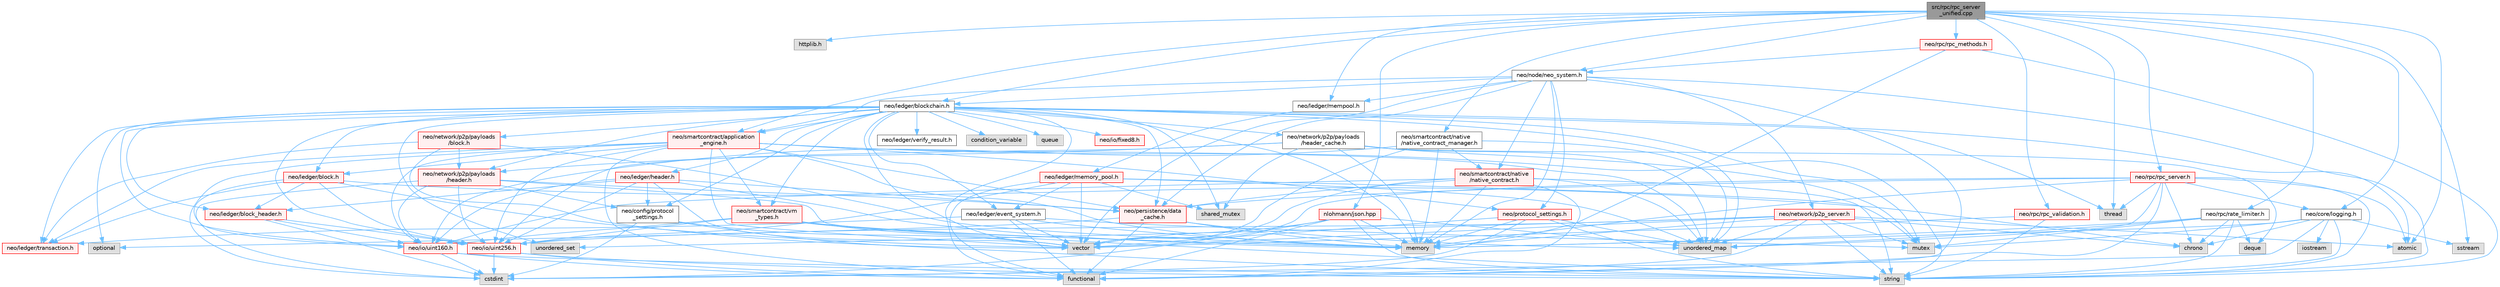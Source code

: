 digraph "src/rpc/rpc_server_unified.cpp"
{
 // LATEX_PDF_SIZE
  bgcolor="transparent";
  edge [fontname=Helvetica,fontsize=10,labelfontname=Helvetica,labelfontsize=10];
  node [fontname=Helvetica,fontsize=10,shape=box,height=0.2,width=0.4];
  Node1 [id="Node000001",label="src/rpc/rpc_server\l_unified.cpp",height=0.2,width=0.4,color="gray40", fillcolor="grey60", style="filled", fontcolor="black",tooltip=" "];
  Node1 -> Node2 [id="edge1_Node000001_Node000002",color="steelblue1",style="solid",tooltip=" "];
  Node2 [id="Node000002",label="httplib.h",height=0.2,width=0.4,color="grey60", fillcolor="#E0E0E0", style="filled",tooltip=" "];
  Node1 -> Node3 [id="edge2_Node000001_Node000003",color="steelblue1",style="solid",tooltip=" "];
  Node3 [id="Node000003",label="neo/core/logging.h",height=0.2,width=0.4,color="grey40", fillcolor="white", style="filled",URL="$core_2logging_8h.html",tooltip=" "];
  Node3 -> Node4 [id="edge3_Node000003_Node000004",color="steelblue1",style="solid",tooltip=" "];
  Node4 [id="Node000004",label="chrono",height=0.2,width=0.4,color="grey60", fillcolor="#E0E0E0", style="filled",tooltip=" "];
  Node3 -> Node5 [id="edge4_Node000003_Node000005",color="steelblue1",style="solid",tooltip=" "];
  Node5 [id="Node000005",label="cstdint",height=0.2,width=0.4,color="grey60", fillcolor="#E0E0E0", style="filled",tooltip=" "];
  Node3 -> Node6 [id="edge5_Node000003_Node000006",color="steelblue1",style="solid",tooltip=" "];
  Node6 [id="Node000006",label="memory",height=0.2,width=0.4,color="grey60", fillcolor="#E0E0E0", style="filled",tooltip=" "];
  Node3 -> Node7 [id="edge6_Node000003_Node000007",color="steelblue1",style="solid",tooltip=" "];
  Node7 [id="Node000007",label="sstream",height=0.2,width=0.4,color="grey60", fillcolor="#E0E0E0", style="filled",tooltip=" "];
  Node3 -> Node8 [id="edge7_Node000003_Node000008",color="steelblue1",style="solid",tooltip=" "];
  Node8 [id="Node000008",label="string",height=0.2,width=0.4,color="grey60", fillcolor="#E0E0E0", style="filled",tooltip=" "];
  Node3 -> Node9 [id="edge8_Node000003_Node000009",color="steelblue1",style="solid",tooltip=" "];
  Node9 [id="Node000009",label="iostream",height=0.2,width=0.4,color="grey60", fillcolor="#E0E0E0", style="filled",tooltip=" "];
  Node3 -> Node10 [id="edge9_Node000003_Node000010",color="steelblue1",style="solid",tooltip=" "];
  Node10 [id="Node000010",label="mutex",height=0.2,width=0.4,color="grey60", fillcolor="#E0E0E0", style="filled",tooltip=" "];
  Node1 -> Node11 [id="edge10_Node000001_Node000011",color="steelblue1",style="solid",tooltip=" "];
  Node11 [id="Node000011",label="neo/ledger/blockchain.h",height=0.2,width=0.4,color="grey40", fillcolor="white", style="filled",URL="$blockchain_8h.html",tooltip=" "];
  Node11 -> Node12 [id="edge11_Node000011_Node000012",color="steelblue1",style="solid",tooltip=" "];
  Node12 [id="Node000012",label="neo/ledger/block.h",height=0.2,width=0.4,color="red", fillcolor="#FFF0F0", style="filled",URL="$ledger_2block_8h.html",tooltip=" "];
  Node12 -> Node19 [id="edge12_Node000012_Node000019",color="steelblue1",style="solid",tooltip=" "];
  Node19 [id="Node000019",label="neo/io/uint160.h",height=0.2,width=0.4,color="red", fillcolor="#FFF0F0", style="filled",URL="$uint160_8h.html",tooltip=" "];
  Node19 -> Node5 [id="edge13_Node000019_Node000005",color="steelblue1",style="solid",tooltip=" "];
  Node19 -> Node21 [id="edge14_Node000019_Node000021",color="steelblue1",style="solid",tooltip=" "];
  Node21 [id="Node000021",label="functional",height=0.2,width=0.4,color="grey60", fillcolor="#E0E0E0", style="filled",tooltip=" "];
  Node19 -> Node8 [id="edge15_Node000019_Node000008",color="steelblue1",style="solid",tooltip=" "];
  Node12 -> Node22 [id="edge16_Node000012_Node000022",color="steelblue1",style="solid",tooltip=" "];
  Node22 [id="Node000022",label="neo/io/uint256.h",height=0.2,width=0.4,color="red", fillcolor="#FFF0F0", style="filled",URL="$uint256_8h.html",tooltip=" "];
  Node22 -> Node5 [id="edge17_Node000022_Node000005",color="steelblue1",style="solid",tooltip=" "];
  Node22 -> Node21 [id="edge18_Node000022_Node000021",color="steelblue1",style="solid",tooltip=" "];
  Node22 -> Node8 [id="edge19_Node000022_Node000008",color="steelblue1",style="solid",tooltip=" "];
  Node12 -> Node24 [id="edge20_Node000012_Node000024",color="steelblue1",style="solid",tooltip=" "];
  Node24 [id="Node000024",label="neo/ledger/block_header.h",height=0.2,width=0.4,color="red", fillcolor="#FFF0F0", style="filled",URL="$block__header_8h.html",tooltip=" "];
  Node24 -> Node19 [id="edge21_Node000024_Node000019",color="steelblue1",style="solid",tooltip=" "];
  Node24 -> Node22 [id="edge22_Node000024_Node000022",color="steelblue1",style="solid",tooltip=" "];
  Node24 -> Node5 [id="edge23_Node000024_Node000005",color="steelblue1",style="solid",tooltip=" "];
  Node12 -> Node57 [id="edge24_Node000012_Node000057",color="steelblue1",style="solid",tooltip=" "];
  Node57 [id="Node000057",label="neo/ledger/transaction.h",height=0.2,width=0.4,color="red", fillcolor="#FFF0F0", style="filled",URL="$ledger_2transaction_8h.html",tooltip=" "];
  Node12 -> Node4 [id="edge25_Node000012_Node000004",color="steelblue1",style="solid",tooltip=" "];
  Node12 -> Node17 [id="edge26_Node000012_Node000017",color="steelblue1",style="solid",tooltip=" "];
  Node17 [id="Node000017",label="vector",height=0.2,width=0.4,color="grey60", fillcolor="#E0E0E0", style="filled",tooltip=" "];
  Node11 -> Node24 [id="edge27_Node000011_Node000024",color="steelblue1",style="solid",tooltip=" "];
  Node11 -> Node72 [id="edge28_Node000011_Node000072",color="steelblue1",style="solid",tooltip=" "];
  Node72 [id="Node000072",label="neo/ledger/event_system.h",height=0.2,width=0.4,color="grey40", fillcolor="white", style="filled",URL="$event__system_8h.html",tooltip=" "];
  Node72 -> Node21 [id="edge29_Node000072_Node000021",color="steelblue1",style="solid",tooltip=" "];
  Node72 -> Node6 [id="edge30_Node000072_Node000006",color="steelblue1",style="solid",tooltip=" "];
  Node72 -> Node10 [id="edge31_Node000072_Node000010",color="steelblue1",style="solid",tooltip=" "];
  Node72 -> Node17 [id="edge32_Node000072_Node000017",color="steelblue1",style="solid",tooltip=" "];
  Node72 -> Node57 [id="edge33_Node000072_Node000057",color="steelblue1",style="solid",tooltip=" "];
  Node11 -> Node73 [id="edge34_Node000011_Node000073",color="steelblue1",style="solid",tooltip=" "];
  Node73 [id="Node000073",label="neo/ledger/header.h",height=0.2,width=0.4,color="red", fillcolor="#FFF0F0", style="filled",URL="$ledger_2header_8h.html",tooltip=" "];
  Node73 -> Node74 [id="edge35_Node000073_Node000074",color="steelblue1",style="solid",tooltip=" "];
  Node74 [id="Node000074",label="neo/config/protocol\l_settings.h",height=0.2,width=0.4,color="grey40", fillcolor="white", style="filled",URL="$config_2protocol__settings_8h.html",tooltip=" "];
  Node74 -> Node5 [id="edge36_Node000074_Node000005",color="steelblue1",style="solid",tooltip=" "];
  Node74 -> Node8 [id="edge37_Node000074_Node000008",color="steelblue1",style="solid",tooltip=" "];
  Node74 -> Node17 [id="edge38_Node000074_Node000017",color="steelblue1",style="solid",tooltip=" "];
  Node73 -> Node19 [id="edge39_Node000073_Node000019",color="steelblue1",style="solid",tooltip=" "];
  Node73 -> Node22 [id="edge40_Node000073_Node000022",color="steelblue1",style="solid",tooltip=" "];
  Node73 -> Node24 [id="edge41_Node000073_Node000024",color="steelblue1",style="solid",tooltip=" "];
  Node73 -> Node75 [id="edge42_Node000073_Node000075",color="steelblue1",style="solid",tooltip=" "];
  Node75 [id="Node000075",label="neo/persistence/data\l_cache.h",height=0.2,width=0.4,color="red", fillcolor="#FFF0F0", style="filled",URL="$data__cache_8h.html",tooltip=" "];
  Node75 -> Node21 [id="edge43_Node000075_Node000021",color="steelblue1",style="solid",tooltip=" "];
  Node75 -> Node6 [id="edge44_Node000075_Node000006",color="steelblue1",style="solid",tooltip=" "];
  Node75 -> Node64 [id="edge45_Node000075_Node000064",color="steelblue1",style="solid",tooltip=" "];
  Node64 [id="Node000064",label="optional",height=0.2,width=0.4,color="grey60", fillcolor="#E0E0E0", style="filled",tooltip=" "];
  Node75 -> Node43 [id="edge46_Node000075_Node000043",color="steelblue1",style="solid",tooltip=" "];
  Node43 [id="Node000043",label="unordered_map",height=0.2,width=0.4,color="grey60", fillcolor="#E0E0E0", style="filled",tooltip=" "];
  Node73 -> Node6 [id="edge47_Node000073_Node000006",color="steelblue1",style="solid",tooltip=" "];
  Node73 -> Node17 [id="edge48_Node000073_Node000017",color="steelblue1",style="solid",tooltip=" "];
  Node11 -> Node57 [id="edge49_Node000011_Node000057",color="steelblue1",style="solid",tooltip=" "];
  Node11 -> Node86 [id="edge50_Node000011_Node000086",color="steelblue1",style="solid",tooltip=" "];
  Node86 [id="Node000086",label="neo/network/p2p/payloads\l/block.h",height=0.2,width=0.4,color="red", fillcolor="#FFF0F0", style="filled",URL="$network_2p2p_2payloads_2block_8h.html",tooltip=" "];
  Node86 -> Node57 [id="edge51_Node000086_Node000057",color="steelblue1",style="solid",tooltip=" "];
  Node86 -> Node87 [id="edge52_Node000086_Node000087",color="steelblue1",style="solid",tooltip=" "];
  Node87 [id="Node000087",label="neo/network/p2p/payloads\l/header.h",height=0.2,width=0.4,color="red", fillcolor="#FFF0F0", style="filled",URL="$network_2p2p_2payloads_2header_8h.html",tooltip=" "];
  Node87 -> Node74 [id="edge53_Node000087_Node000074",color="steelblue1",style="solid",tooltip=" "];
  Node87 -> Node19 [id="edge54_Node000087_Node000019",color="steelblue1",style="solid",tooltip=" "];
  Node87 -> Node22 [id="edge55_Node000087_Node000022",color="steelblue1",style="solid",tooltip=" "];
  Node87 -> Node75 [id="edge56_Node000087_Node000075",color="steelblue1",style="solid",tooltip=" "];
  Node87 -> Node5 [id="edge57_Node000087_Node000005",color="steelblue1",style="solid",tooltip=" "];
  Node87 -> Node6 [id="edge58_Node000087_Node000006",color="steelblue1",style="solid",tooltip=" "];
  Node86 -> Node6 [id="edge59_Node000086_Node000006",color="steelblue1",style="solid",tooltip=" "];
  Node86 -> Node17 [id="edge60_Node000086_Node000017",color="steelblue1",style="solid",tooltip=" "];
  Node11 -> Node87 [id="edge61_Node000011_Node000087",color="steelblue1",style="solid",tooltip=" "];
  Node11 -> Node88 [id="edge62_Node000011_Node000088",color="steelblue1",style="solid",tooltip=" "];
  Node88 [id="Node000088",label="neo/network/p2p/payloads\l/header_cache.h",height=0.2,width=0.4,color="grey40", fillcolor="white", style="filled",URL="$network_2p2p_2payloads_2header__cache_8h.html",tooltip=" "];
  Node88 -> Node22 [id="edge63_Node000088_Node000022",color="steelblue1",style="solid",tooltip=" "];
  Node88 -> Node87 [id="edge64_Node000088_Node000087",color="steelblue1",style="solid",tooltip=" "];
  Node88 -> Node89 [id="edge65_Node000088_Node000089",color="steelblue1",style="solid",tooltip=" "];
  Node89 [id="Node000089",label="deque",height=0.2,width=0.4,color="grey60", fillcolor="#E0E0E0", style="filled",tooltip=" "];
  Node88 -> Node6 [id="edge66_Node000088_Node000006",color="steelblue1",style="solid",tooltip=" "];
  Node88 -> Node10 [id="edge67_Node000088_Node000010",color="steelblue1",style="solid",tooltip=" "];
  Node88 -> Node83 [id="edge68_Node000088_Node000083",color="steelblue1",style="solid",tooltip=" "];
  Node83 [id="Node000083",label="shared_mutex",height=0.2,width=0.4,color="grey60", fillcolor="#E0E0E0", style="filled",tooltip=" "];
  Node88 -> Node43 [id="edge69_Node000088_Node000043",color="steelblue1",style="solid",tooltip=" "];
  Node11 -> Node74 [id="edge70_Node000011_Node000074",color="steelblue1",style="solid",tooltip=" "];
  Node11 -> Node26 [id="edge71_Node000011_Node000026",color="steelblue1",style="solid",tooltip=" "];
  Node26 [id="Node000026",label="neo/io/fixed8.h",height=0.2,width=0.4,color="red", fillcolor="#FFF0F0", style="filled",URL="$io_2fixed8_8h.html",tooltip=" "];
  Node11 -> Node19 [id="edge72_Node000011_Node000019",color="steelblue1",style="solid",tooltip=" "];
  Node11 -> Node22 [id="edge73_Node000011_Node000022",color="steelblue1",style="solid",tooltip=" "];
  Node11 -> Node90 [id="edge74_Node000011_Node000090",color="steelblue1",style="solid",tooltip=" "];
  Node90 [id="Node000090",label="neo/ledger/verify_result.h",height=0.2,width=0.4,color="grey40", fillcolor="white", style="filled",URL="$verify__result_8h.html",tooltip=" "];
  Node11 -> Node75 [id="edge75_Node000011_Node000075",color="steelblue1",style="solid",tooltip=" "];
  Node11 -> Node91 [id="edge76_Node000011_Node000091",color="steelblue1",style="solid",tooltip=" "];
  Node91 [id="Node000091",label="neo/smartcontract/application\l_engine.h",height=0.2,width=0.4,color="red", fillcolor="#FFF0F0", style="filled",URL="$application__engine_8h.html",tooltip=" "];
  Node91 -> Node19 [id="edge77_Node000091_Node000019",color="steelblue1",style="solid",tooltip=" "];
  Node91 -> Node22 [id="edge78_Node000091_Node000022",color="steelblue1",style="solid",tooltip=" "];
  Node91 -> Node12 [id="edge79_Node000091_Node000012",color="steelblue1",style="solid",tooltip=" "];
  Node91 -> Node57 [id="edge80_Node000091_Node000057",color="steelblue1",style="solid",tooltip=" "];
  Node91 -> Node75 [id="edge81_Node000091_Node000075",color="steelblue1",style="solid",tooltip=" "];
  Node91 -> Node92 [id="edge82_Node000091_Node000092",color="steelblue1",style="solid",tooltip=" "];
  Node92 [id="Node000092",label="neo/protocol_settings.h",height=0.2,width=0.4,color="red", fillcolor="#FFF0F0", style="filled",URL="$protocol__settings_8h.html",tooltip=" "];
  Node92 -> Node5 [id="edge83_Node000092_Node000005",color="steelblue1",style="solid",tooltip=" "];
  Node92 -> Node6 [id="edge84_Node000092_Node000006",color="steelblue1",style="solid",tooltip=" "];
  Node92 -> Node8 [id="edge85_Node000092_Node000008",color="steelblue1",style="solid",tooltip=" "];
  Node92 -> Node43 [id="edge86_Node000092_Node000043",color="steelblue1",style="solid",tooltip=" "];
  Node92 -> Node17 [id="edge87_Node000092_Node000017",color="steelblue1",style="solid",tooltip=" "];
  Node91 -> Node112 [id="edge88_Node000091_Node000112",color="steelblue1",style="solid",tooltip=" "];
  Node112 [id="Node000112",label="neo/smartcontract/vm\l_types.h",height=0.2,width=0.4,color="red", fillcolor="#FFF0F0", style="filled",URL="$vm__types_8h.html",tooltip=" "];
  Node112 -> Node19 [id="edge89_Node000112_Node000019",color="steelblue1",style="solid",tooltip=" "];
  Node112 -> Node22 [id="edge90_Node000112_Node000022",color="steelblue1",style="solid",tooltip=" "];
  Node112 -> Node6 [id="edge91_Node000112_Node000006",color="steelblue1",style="solid",tooltip=" "];
  Node112 -> Node8 [id="edge92_Node000112_Node000008",color="steelblue1",style="solid",tooltip=" "];
  Node112 -> Node17 [id="edge93_Node000112_Node000017",color="steelblue1",style="solid",tooltip=" "];
  Node91 -> Node5 [id="edge94_Node000091_Node000005",color="steelblue1",style="solid",tooltip=" "];
  Node91 -> Node21 [id="edge95_Node000091_Node000021",color="steelblue1",style="solid",tooltip=" "];
  Node91 -> Node6 [id="edge96_Node000091_Node000006",color="steelblue1",style="solid",tooltip=" "];
  Node91 -> Node8 [id="edge97_Node000091_Node000008",color="steelblue1",style="solid",tooltip=" "];
  Node91 -> Node43 [id="edge98_Node000091_Node000043",color="steelblue1",style="solid",tooltip=" "];
  Node91 -> Node17 [id="edge99_Node000091_Node000017",color="steelblue1",style="solid",tooltip=" "];
  Node11 -> Node112 [id="edge100_Node000011_Node000112",color="steelblue1",style="solid",tooltip=" "];
  Node11 -> Node113 [id="edge101_Node000011_Node000113",color="steelblue1",style="solid",tooltip=" "];
  Node113 [id="Node000113",label="atomic",height=0.2,width=0.4,color="grey60", fillcolor="#E0E0E0", style="filled",tooltip=" "];
  Node11 -> Node114 [id="edge102_Node000011_Node000114",color="steelblue1",style="solid",tooltip=" "];
  Node114 [id="Node000114",label="condition_variable",height=0.2,width=0.4,color="grey60", fillcolor="#E0E0E0", style="filled",tooltip=" "];
  Node11 -> Node21 [id="edge103_Node000011_Node000021",color="steelblue1",style="solid",tooltip=" "];
  Node11 -> Node6 [id="edge104_Node000011_Node000006",color="steelblue1",style="solid",tooltip=" "];
  Node11 -> Node10 [id="edge105_Node000011_Node000010",color="steelblue1",style="solid",tooltip=" "];
  Node11 -> Node64 [id="edge106_Node000011_Node000064",color="steelblue1",style="solid",tooltip=" "];
  Node11 -> Node115 [id="edge107_Node000011_Node000115",color="steelblue1",style="solid",tooltip=" "];
  Node115 [id="Node000115",label="queue",height=0.2,width=0.4,color="grey60", fillcolor="#E0E0E0", style="filled",tooltip=" "];
  Node11 -> Node83 [id="edge108_Node000011_Node000083",color="steelblue1",style="solid",tooltip=" "];
  Node11 -> Node116 [id="edge109_Node000011_Node000116",color="steelblue1",style="solid",tooltip=" "];
  Node116 [id="Node000116",label="thread",height=0.2,width=0.4,color="grey60", fillcolor="#E0E0E0", style="filled",tooltip=" "];
  Node11 -> Node43 [id="edge110_Node000011_Node000043",color="steelblue1",style="solid",tooltip=" "];
  Node11 -> Node109 [id="edge111_Node000011_Node000109",color="steelblue1",style="solid",tooltip=" "];
  Node109 [id="Node000109",label="unordered_set",height=0.2,width=0.4,color="grey60", fillcolor="#E0E0E0", style="filled",tooltip=" "];
  Node11 -> Node17 [id="edge112_Node000011_Node000017",color="steelblue1",style="solid",tooltip=" "];
  Node1 -> Node117 [id="edge113_Node000001_Node000117",color="steelblue1",style="solid",tooltip=" "];
  Node117 [id="Node000117",label="neo/ledger/mempool.h",height=0.2,width=0.4,color="grey40", fillcolor="white", style="filled",URL="$mempool_8h.html",tooltip=" "];
  Node117 -> Node118 [id="edge114_Node000117_Node000118",color="steelblue1",style="solid",tooltip=" "];
  Node118 [id="Node000118",label="neo/ledger/memory_pool.h",height=0.2,width=0.4,color="red", fillcolor="#FFF0F0", style="filled",URL="$ledger_2memory__pool_8h.html",tooltip=" "];
  Node118 -> Node22 [id="edge115_Node000118_Node000022",color="steelblue1",style="solid",tooltip=" "];
  Node118 -> Node72 [id="edge116_Node000118_Node000072",color="steelblue1",style="solid",tooltip=" "];
  Node118 -> Node21 [id="edge117_Node000118_Node000021",color="steelblue1",style="solid",tooltip=" "];
  Node118 -> Node10 [id="edge118_Node000118_Node000010",color="steelblue1",style="solid",tooltip=" "];
  Node118 -> Node83 [id="edge119_Node000118_Node000083",color="steelblue1",style="solid",tooltip=" "];
  Node118 -> Node43 [id="edge120_Node000118_Node000043",color="steelblue1",style="solid",tooltip=" "];
  Node118 -> Node17 [id="edge121_Node000118_Node000017",color="steelblue1",style="solid",tooltip=" "];
  Node1 -> Node121 [id="edge122_Node000001_Node000121",color="steelblue1",style="solid",tooltip=" "];
  Node121 [id="Node000121",label="neo/node/neo_system.h",height=0.2,width=0.4,color="grey40", fillcolor="white", style="filled",URL="$node_2neo__system_8h.html",tooltip=" "];
  Node121 -> Node11 [id="edge123_Node000121_Node000011",color="steelblue1",style="solid",tooltip=" "];
  Node121 -> Node117 [id="edge124_Node000121_Node000117",color="steelblue1",style="solid",tooltip=" "];
  Node121 -> Node122 [id="edge125_Node000121_Node000122",color="steelblue1",style="solid",tooltip=" "];
  Node122 [id="Node000122",label="neo/network/p2p_server.h",height=0.2,width=0.4,color="red", fillcolor="#FFF0F0", style="filled",URL="$p2p__server_8h.html",tooltip=" "];
  Node122 -> Node22 [id="edge126_Node000122_Node000022",color="steelblue1",style="solid",tooltip=" "];
  Node122 -> Node113 [id="edge127_Node000122_Node000113",color="steelblue1",style="solid",tooltip=" "];
  Node122 -> Node4 [id="edge128_Node000122_Node000004",color="steelblue1",style="solid",tooltip=" "];
  Node122 -> Node21 [id="edge129_Node000122_Node000021",color="steelblue1",style="solid",tooltip=" "];
  Node122 -> Node6 [id="edge130_Node000122_Node000006",color="steelblue1",style="solid",tooltip=" "];
  Node122 -> Node10 [id="edge131_Node000122_Node000010",color="steelblue1",style="solid",tooltip=" "];
  Node122 -> Node8 [id="edge132_Node000122_Node000008",color="steelblue1",style="solid",tooltip=" "];
  Node122 -> Node43 [id="edge133_Node000122_Node000043",color="steelblue1",style="solid",tooltip=" "];
  Node122 -> Node109 [id="edge134_Node000122_Node000109",color="steelblue1",style="solid",tooltip=" "];
  Node122 -> Node17 [id="edge135_Node000122_Node000017",color="steelblue1",style="solid",tooltip=" "];
  Node121 -> Node75 [id="edge136_Node000121_Node000075",color="steelblue1",style="solid",tooltip=" "];
  Node121 -> Node92 [id="edge137_Node000121_Node000092",color="steelblue1",style="solid",tooltip=" "];
  Node121 -> Node91 [id="edge138_Node000121_Node000091",color="steelblue1",style="solid",tooltip=" "];
  Node121 -> Node141 [id="edge139_Node000121_Node000141",color="steelblue1",style="solid",tooltip=" "];
  Node141 [id="Node000141",label="neo/smartcontract/native\l/native_contract.h",height=0.2,width=0.4,color="red", fillcolor="#FFF0F0", style="filled",URL="$native_2native__contract_8h.html",tooltip=" "];
  Node141 -> Node19 [id="edge140_Node000141_Node000019",color="steelblue1",style="solid",tooltip=" "];
  Node141 -> Node75 [id="edge141_Node000141_Node000075",color="steelblue1",style="solid",tooltip=" "];
  Node141 -> Node21 [id="edge142_Node000141_Node000021",color="steelblue1",style="solid",tooltip=" "];
  Node141 -> Node6 [id="edge143_Node000141_Node000006",color="steelblue1",style="solid",tooltip=" "];
  Node141 -> Node8 [id="edge144_Node000141_Node000008",color="steelblue1",style="solid",tooltip=" "];
  Node141 -> Node43 [id="edge145_Node000141_Node000043",color="steelblue1",style="solid",tooltip=" "];
  Node141 -> Node17 [id="edge146_Node000141_Node000017",color="steelblue1",style="solid",tooltip=" "];
  Node121 -> Node21 [id="edge147_Node000121_Node000021",color="steelblue1",style="solid",tooltip=" "];
  Node121 -> Node6 [id="edge148_Node000121_Node000006",color="steelblue1",style="solid",tooltip=" "];
  Node121 -> Node8 [id="edge149_Node000121_Node000008",color="steelblue1",style="solid",tooltip=" "];
  Node121 -> Node17 [id="edge150_Node000121_Node000017",color="steelblue1",style="solid",tooltip=" "];
  Node1 -> Node142 [id="edge151_Node000001_Node000142",color="steelblue1",style="solid",tooltip=" "];
  Node142 [id="Node000142",label="neo/rpc/rate_limiter.h",height=0.2,width=0.4,color="grey40", fillcolor="white", style="filled",URL="$rate__limiter_8h.html",tooltip=" "];
  Node142 -> Node4 [id="edge152_Node000142_Node000004",color="steelblue1",style="solid",tooltip=" "];
  Node142 -> Node89 [id="edge153_Node000142_Node000089",color="steelblue1",style="solid",tooltip=" "];
  Node142 -> Node6 [id="edge154_Node000142_Node000006",color="steelblue1",style="solid",tooltip=" "];
  Node142 -> Node10 [id="edge155_Node000142_Node000010",color="steelblue1",style="solid",tooltip=" "];
  Node142 -> Node8 [id="edge156_Node000142_Node000008",color="steelblue1",style="solid",tooltip=" "];
  Node142 -> Node43 [id="edge157_Node000142_Node000043",color="steelblue1",style="solid",tooltip=" "];
  Node1 -> Node143 [id="edge158_Node000001_Node000143",color="steelblue1",style="solid",tooltip=" "];
  Node143 [id="Node000143",label="neo/rpc/rpc_methods.h",height=0.2,width=0.4,color="red", fillcolor="#FFF0F0", style="filled",URL="$rpc__methods_8h.html",tooltip=" "];
  Node143 -> Node121 [id="edge159_Node000143_Node000121",color="steelblue1",style="solid",tooltip=" "];
  Node143 -> Node6 [id="edge160_Node000143_Node000006",color="steelblue1",style="solid",tooltip=" "];
  Node143 -> Node8 [id="edge161_Node000143_Node000008",color="steelblue1",style="solid",tooltip=" "];
  Node1 -> Node145 [id="edge162_Node000001_Node000145",color="steelblue1",style="solid",tooltip=" "];
  Node145 [id="Node000145",label="neo/rpc/rpc_server.h",height=0.2,width=0.4,color="red", fillcolor="#FFF0F0", style="filled",URL="$rpc__server_8h.html",tooltip=" "];
  Node145 -> Node3 [id="edge163_Node000145_Node000003",color="steelblue1",style="solid",tooltip=" "];
  Node145 -> Node75 [id="edge164_Node000145_Node000075",color="steelblue1",style="solid",tooltip=" "];
  Node145 -> Node113 [id="edge165_Node000145_Node000113",color="steelblue1",style="solid",tooltip=" "];
  Node145 -> Node4 [id="edge166_Node000145_Node000004",color="steelblue1",style="solid",tooltip=" "];
  Node145 -> Node21 [id="edge167_Node000145_Node000021",color="steelblue1",style="solid",tooltip=" "];
  Node145 -> Node6 [id="edge168_Node000145_Node000006",color="steelblue1",style="solid",tooltip=" "];
  Node145 -> Node8 [id="edge169_Node000145_Node000008",color="steelblue1",style="solid",tooltip=" "];
  Node145 -> Node116 [id="edge170_Node000145_Node000116",color="steelblue1",style="solid",tooltip=" "];
  Node145 -> Node43 [id="edge171_Node000145_Node000043",color="steelblue1",style="solid",tooltip=" "];
  Node145 -> Node17 [id="edge172_Node000145_Node000017",color="steelblue1",style="solid",tooltip=" "];
  Node1 -> Node176 [id="edge173_Node000001_Node000176",color="steelblue1",style="solid",tooltip=" "];
  Node176 [id="Node000176",label="neo/rpc/rpc_validation.h",height=0.2,width=0.4,color="red", fillcolor="#FFF0F0", style="filled",URL="$rpc__validation_8h.html",tooltip=" "];
  Node176 -> Node8 [id="edge174_Node000176_Node000008",color="steelblue1",style="solid",tooltip=" "];
  Node176 -> Node17 [id="edge175_Node000176_Node000017",color="steelblue1",style="solid",tooltip=" "];
  Node1 -> Node91 [id="edge176_Node000001_Node000091",color="steelblue1",style="solid",tooltip=" "];
  Node1 -> Node181 [id="edge177_Node000001_Node000181",color="steelblue1",style="solid",tooltip=" "];
  Node181 [id="Node000181",label="neo/smartcontract/native\l/native_contract_manager.h",height=0.2,width=0.4,color="grey40", fillcolor="white", style="filled",URL="$native__contract__manager_8h.html",tooltip=" "];
  Node181 -> Node19 [id="edge178_Node000181_Node000019",color="steelblue1",style="solid",tooltip=" "];
  Node181 -> Node141 [id="edge179_Node000181_Node000141",color="steelblue1",style="solid",tooltip=" "];
  Node181 -> Node6 [id="edge180_Node000181_Node000006",color="steelblue1",style="solid",tooltip=" "];
  Node181 -> Node43 [id="edge181_Node000181_Node000043",color="steelblue1",style="solid",tooltip=" "];
  Node181 -> Node17 [id="edge182_Node000181_Node000017",color="steelblue1",style="solid",tooltip=" "];
  Node1 -> Node113 [id="edge183_Node000001_Node000113",color="steelblue1",style="solid",tooltip=" "];
  Node1 -> Node33 [id="edge184_Node000001_Node000033",color="steelblue1",style="solid",tooltip=" "];
  Node33 [id="Node000033",label="nlohmann/json.hpp",height=0.2,width=0.4,color="red", fillcolor="#FFF0F0", style="filled",URL="$json_8hpp.html",tooltip=" "];
  Node33 -> Node21 [id="edge185_Node000033_Node000021",color="steelblue1",style="solid",tooltip=" "];
  Node33 -> Node6 [id="edge186_Node000033_Node000006",color="steelblue1",style="solid",tooltip=" "];
  Node33 -> Node8 [id="edge187_Node000033_Node000008",color="steelblue1",style="solid",tooltip=" "];
  Node33 -> Node17 [id="edge188_Node000033_Node000017",color="steelblue1",style="solid",tooltip=" "];
  Node33 -> Node43 [id="edge189_Node000033_Node000043",color="steelblue1",style="solid",tooltip=" "];
  Node33 -> Node5 [id="edge190_Node000033_Node000005",color="steelblue1",style="solid",tooltip=" "];
  Node1 -> Node7 [id="edge191_Node000001_Node000007",color="steelblue1",style="solid",tooltip=" "];
  Node1 -> Node116 [id="edge192_Node000001_Node000116",color="steelblue1",style="solid",tooltip=" "];
}

